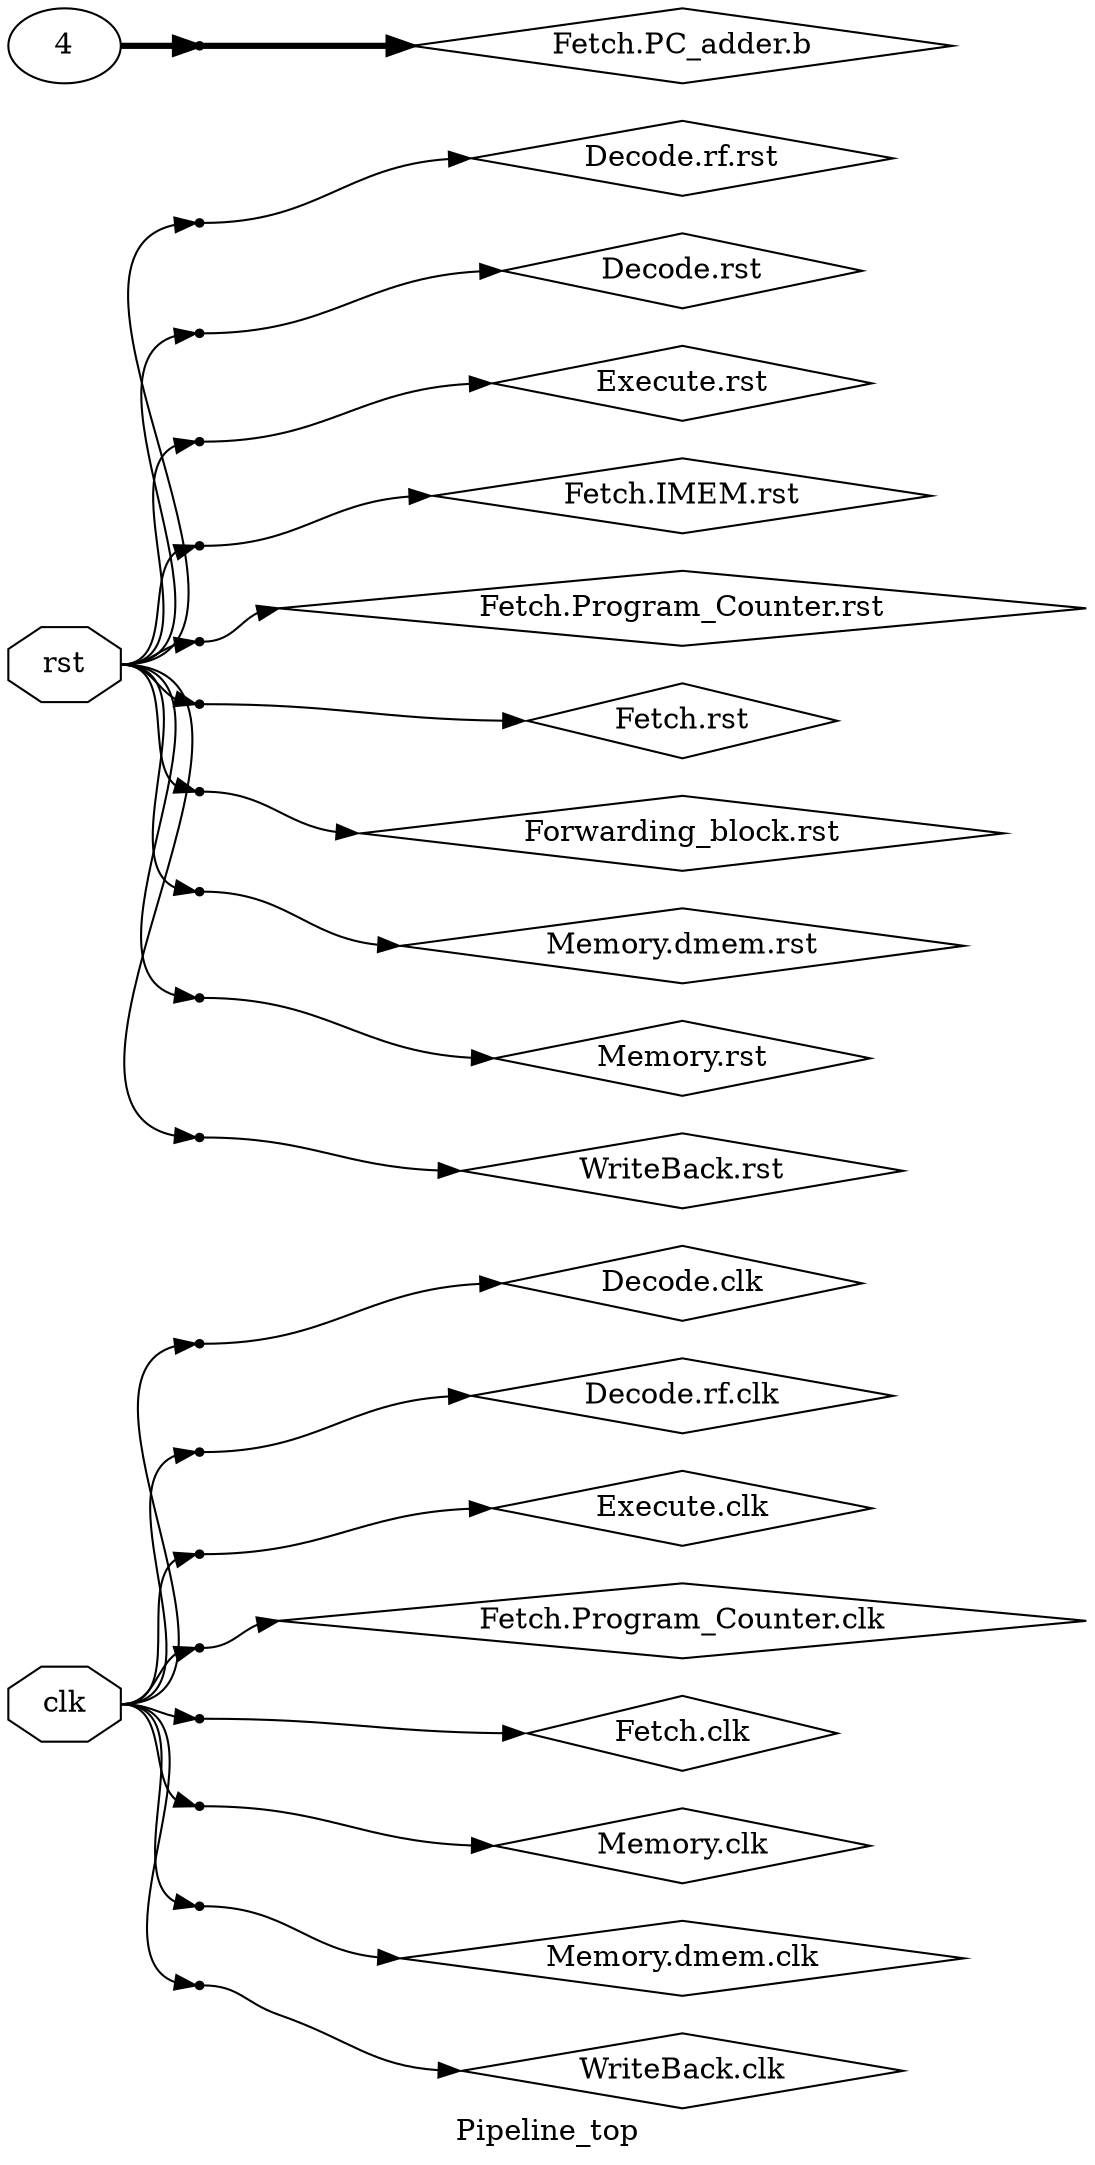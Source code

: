 digraph "Pipeline_top" {
label="Pipeline_top";
rankdir="LR";
remincross=true;
n1 [ shape=diamond, label="Decode.clk", color="black", fontcolor="black" ];
n2 [ shape=diamond, label="Decode.rf.clk", color="black", fontcolor="black" ];
n3 [ shape=diamond, label="Decode.rf.rst", color="black", fontcolor="black" ];
n4 [ shape=diamond, label="Decode.rst", color="black", fontcolor="black" ];
n5 [ shape=diamond, label="Execute.clk", color="black", fontcolor="black" ];
n6 [ shape=diamond, label="Execute.rst", color="black", fontcolor="black" ];
n7 [ shape=diamond, label="Fetch.IMEM.rst", color="black", fontcolor="black" ];
n8 [ shape=diamond, label="Fetch.PC_adder.b", color="black", fontcolor="black" ];
n9 [ shape=diamond, label="Fetch.Program_Counter.clk", color="black", fontcolor="black" ];
n10 [ shape=diamond, label="Fetch.Program_Counter.rst", color="black", fontcolor="black" ];
n11 [ shape=diamond, label="Fetch.clk", color="black", fontcolor="black" ];
n12 [ shape=diamond, label="Fetch.rst", color="black", fontcolor="black" ];
n13 [ shape=diamond, label="Forwarding_block.rst", color="black", fontcolor="black" ];
n14 [ shape=diamond, label="Memory.clk", color="black", fontcolor="black" ];
n15 [ shape=diamond, label="Memory.dmem.clk", color="black", fontcolor="black" ];
n16 [ shape=diamond, label="Memory.dmem.rst", color="black", fontcolor="black" ];
n17 [ shape=diamond, label="Memory.rst", color="black", fontcolor="black" ];
n18 [ shape=diamond, label="WriteBack.clk", color="black", fontcolor="black" ];
n19 [ shape=diamond, label="WriteBack.rst", color="black", fontcolor="black" ];
n20 [ shape=octagon, label="clk", color="black", fontcolor="black" ];
n21 [ shape=octagon, label="rst", color="black", fontcolor="black" ];
x0 [shape=point, ];
x1 [shape=point, ];
x2 [shape=point, ];
x3 [shape=point, ];
x4 [shape=point, ];
x5 [shape=point, ];
x6 [shape=point, ];
v7 [ label="4" ];
x8 [shape=point, ];
x9 [shape=point, ];
x10 [shape=point, ];
x11 [shape=point, ];
x12 [shape=point, ];
x13 [shape=point, ];
x14 [shape=point, ];
x15 [shape=point, ];
x16 [shape=point, ];
x17 [shape=point, ];
x18 [shape=point, ];
x19 [shape=point, ];
x0:e -> n1:w [color="black", fontcolor="black", label=""];
x10:e -> n10:w [color="black", fontcolor="black", label=""];
x11:e -> n11:w [color="black", fontcolor="black", label=""];
x12:e -> n12:w [color="black", fontcolor="black", label=""];
x13:e -> n13:w [color="black", fontcolor="black", label=""];
x14:e -> n14:w [color="black", fontcolor="black", label=""];
x15:e -> n15:w [color="black", fontcolor="black", label=""];
x16:e -> n16:w [color="black", fontcolor="black", label=""];
x17:e -> n17:w [color="black", fontcolor="black", label=""];
x18:e -> n18:w [color="black", fontcolor="black", label=""];
x19:e -> n19:w [color="black", fontcolor="black", label=""];
x1:e -> n2:w [color="black", fontcolor="black", label=""];
n20:e -> x0:w [color="black", fontcolor="black", label=""];
n20:e -> x1:w [color="black", fontcolor="black", label=""];
n20:e -> x11:w [color="black", fontcolor="black", label=""];
n20:e -> x14:w [color="black", fontcolor="black", label=""];
n20:e -> x15:w [color="black", fontcolor="black", label=""];
n20:e -> x18:w [color="black", fontcolor="black", label=""];
n20:e -> x4:w [color="black", fontcolor="black", label=""];
n20:e -> x9:w [color="black", fontcolor="black", label=""];
n21:e -> x10:w [color="black", fontcolor="black", label=""];
n21:e -> x12:w [color="black", fontcolor="black", label=""];
n21:e -> x13:w [color="black", fontcolor="black", label=""];
n21:e -> x16:w [color="black", fontcolor="black", label=""];
n21:e -> x17:w [color="black", fontcolor="black", label=""];
n21:e -> x19:w [color="black", fontcolor="black", label=""];
n21:e -> x2:w [color="black", fontcolor="black", label=""];
n21:e -> x3:w [color="black", fontcolor="black", label=""];
n21:e -> x5:w [color="black", fontcolor="black", label=""];
n21:e -> x6:w [color="black", fontcolor="black", label=""];
x2:e -> n3:w [color="black", fontcolor="black", label=""];
x3:e -> n4:w [color="black", fontcolor="black", label=""];
x4:e -> n5:w [color="black", fontcolor="black", label=""];
x5:e -> n6:w [color="black", fontcolor="black", label=""];
x6:e -> n7:w [color="black", fontcolor="black", label=""];
x8:e -> n8:w [color="black", fontcolor="black", style="setlinewidth(3)", label=""];
x9:e -> n9:w [color="black", fontcolor="black", label=""];
v7:e -> x8:w [color="black", fontcolor="black", style="setlinewidth(3)", label=""];
}
